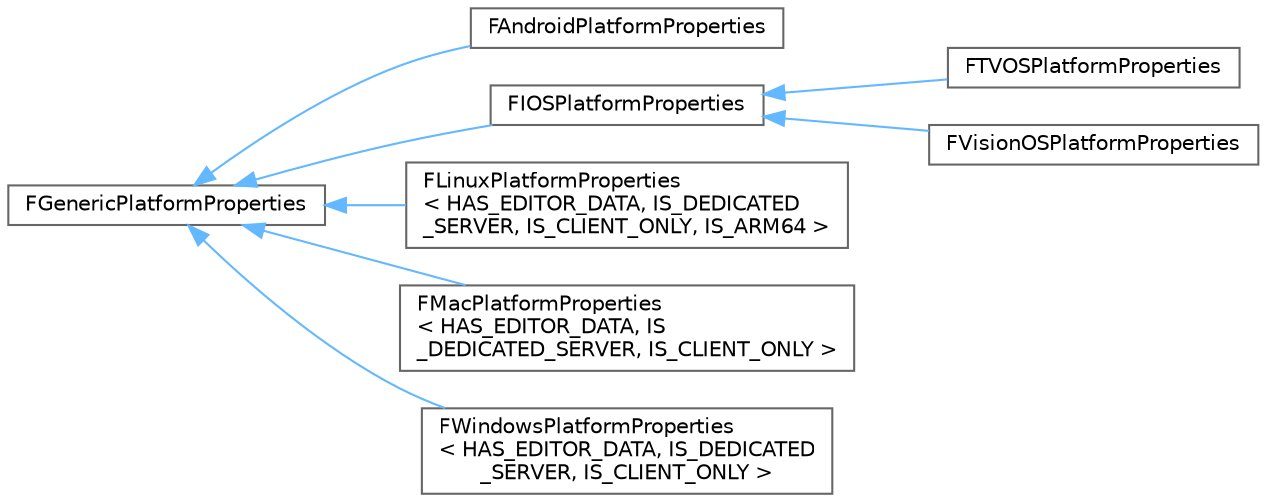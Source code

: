 digraph "Graphical Class Hierarchy"
{
 // INTERACTIVE_SVG=YES
 // LATEX_PDF_SIZE
  bgcolor="transparent";
  edge [fontname=Helvetica,fontsize=10,labelfontname=Helvetica,labelfontsize=10];
  node [fontname=Helvetica,fontsize=10,shape=box,height=0.2,width=0.4];
  rankdir="LR";
  Node0 [id="Node000000",label="FGenericPlatformProperties",height=0.2,width=0.4,color="grey40", fillcolor="white", style="filled",URL="$d4/dfa/structFGenericPlatformProperties.html",tooltip="Base class for platform properties."];
  Node0 -> Node1 [id="edge3972_Node000000_Node000001",dir="back",color="steelblue1",style="solid",tooltip=" "];
  Node1 [id="Node000001",label="FAndroidPlatformProperties",height=0.2,width=0.4,color="grey40", fillcolor="white", style="filled",URL="$d5/dce/structFAndroidPlatformProperties.html",tooltip="Implements Android platform properties."];
  Node0 -> Node2 [id="edge3973_Node000000_Node000002",dir="back",color="steelblue1",style="solid",tooltip=" "];
  Node2 [id="Node000002",label="FIOSPlatformProperties",height=0.2,width=0.4,color="grey40", fillcolor="white", style="filled",URL="$d9/de6/structFIOSPlatformProperties.html",tooltip="Implements iOS platform properties."];
  Node2 -> Node3 [id="edge3974_Node000002_Node000003",dir="back",color="steelblue1",style="solid",tooltip=" "];
  Node3 [id="Node000003",label="FTVOSPlatformProperties",height=0.2,width=0.4,color="grey40", fillcolor="white", style="filled",URL="$df/d39/structFTVOSPlatformProperties.html",tooltip=" "];
  Node2 -> Node4 [id="edge3975_Node000002_Node000004",dir="back",color="steelblue1",style="solid",tooltip=" "];
  Node4 [id="Node000004",label="FVisionOSPlatformProperties",height=0.2,width=0.4,color="grey40", fillcolor="white", style="filled",URL="$d1/d5f/structFVisionOSPlatformProperties.html",tooltip=" "];
  Node0 -> Node5 [id="edge3976_Node000000_Node000005",dir="back",color="steelblue1",style="solid",tooltip=" "];
  Node5 [id="Node000005",label="FLinuxPlatformProperties\l\< HAS_EDITOR_DATA, IS_DEDICATED\l_SERVER, IS_CLIENT_ONLY, IS_ARM64 \>",height=0.2,width=0.4,color="grey40", fillcolor="white", style="filled",URL="$d6/dae/structFLinuxPlatformProperties.html",tooltip="Implements Linux platform properties."];
  Node0 -> Node6 [id="edge3977_Node000000_Node000006",dir="back",color="steelblue1",style="solid",tooltip=" "];
  Node6 [id="Node000006",label="FMacPlatformProperties\l\< HAS_EDITOR_DATA, IS\l_DEDICATED_SERVER, IS_CLIENT_ONLY \>",height=0.2,width=0.4,color="grey40", fillcolor="white", style="filled",URL="$df/d3c/structFMacPlatformProperties.html",tooltip="Implements Mac platform properties."];
  Node0 -> Node7 [id="edge3978_Node000000_Node000007",dir="back",color="steelblue1",style="solid",tooltip=" "];
  Node7 [id="Node000007",label="FWindowsPlatformProperties\l\< HAS_EDITOR_DATA, IS_DEDICATED\l_SERVER, IS_CLIENT_ONLY \>",height=0.2,width=0.4,color="grey40", fillcolor="white", style="filled",URL="$d2/d9e/structFWindowsPlatformProperties.html",tooltip="Implements Windows platform properties."];
}
